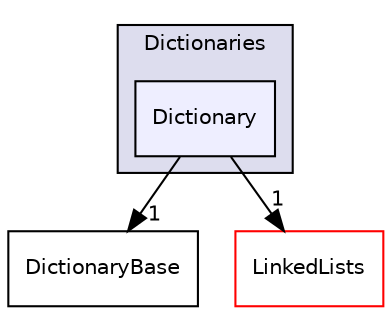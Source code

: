digraph "src/OpenFOAM/containers/Dictionaries/Dictionary" {
  bgcolor=transparent;
  compound=true
  node [ fontsize="10", fontname="Helvetica"];
  edge [ labelfontsize="10", labelfontname="Helvetica"];
  subgraph clusterdir_4f2e58bca614b0b5e09a6a47af6ca3c2 {
    graph [ bgcolor="#ddddee", pencolor="black", label="Dictionaries" fontname="Helvetica", fontsize="10", URL="dir_4f2e58bca614b0b5e09a6a47af6ca3c2.html"]
  dir_f9c2793dac95705f270d2d3be721e846 [shape=box, label="Dictionary", style="filled", fillcolor="#eeeeff", pencolor="black", URL="dir_f9c2793dac95705f270d2d3be721e846.html"];
  }
  dir_217028059cea324bae2d14ed83dd4c99 [shape=box label="DictionaryBase" URL="dir_217028059cea324bae2d14ed83dd4c99.html"];
  dir_1ceeb2d59d8f320bd70a3a0eeca6c137 [shape=box label="LinkedLists" color="red" URL="dir_1ceeb2d59d8f320bd70a3a0eeca6c137.html"];
  dir_f9c2793dac95705f270d2d3be721e846->dir_217028059cea324bae2d14ed83dd4c99 [headlabel="1", labeldistance=1.5 headhref="dir_001899_001900.html"];
  dir_f9c2793dac95705f270d2d3be721e846->dir_1ceeb2d59d8f320bd70a3a0eeca6c137 [headlabel="1", labeldistance=1.5 headhref="dir_001899_001914.html"];
}
